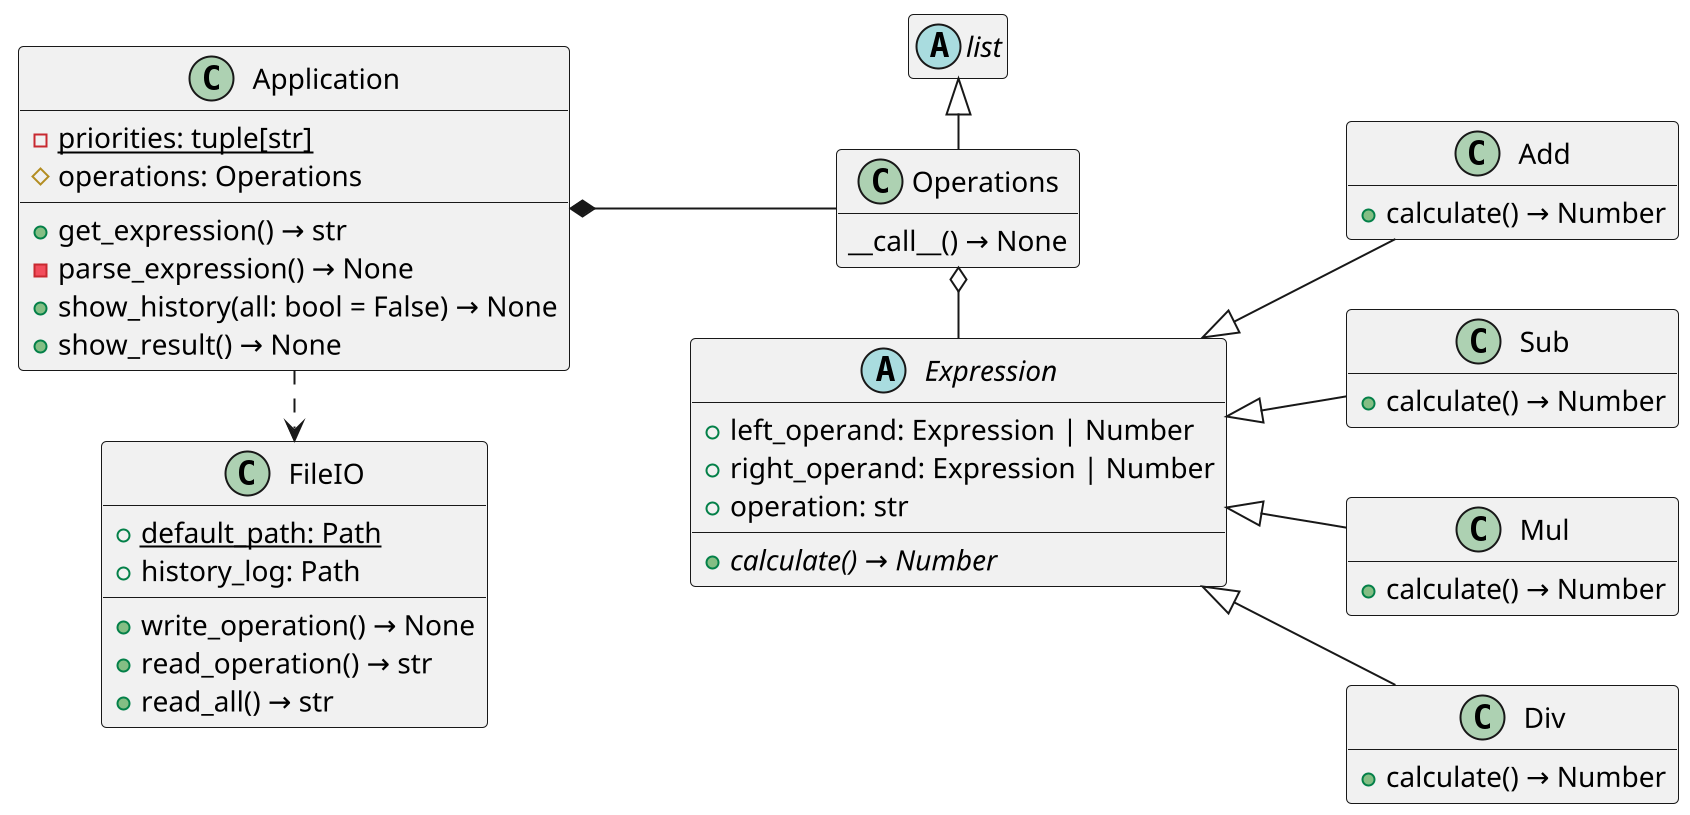 @startuml

scale 2

class FileIO {
    +{static}default_path: Path
    +history_log: Path
    +write_operation() → None
    +read_operation() → str
    +read_all() → str
}

abstract list
hide abstract empty members

class Operations {
    __call__() → None
}
hide class empty members

class Application {
    -{static}priorities: tuple[str]
    #operations: Operations
    +get_expression() → str
    -parse_expression() → None
    +show_history(all: bool = False) → None
    +show_result() → None
}

abstract Expression {
    +left_operand: Expression | Number
    +right_operand: Expression | Number
    +operation: str
    +{abstract}calculate() → Number
}
class Add {
    +calculate() → Number
}
class Sub {
    +calculate() → Number
}
class Mul {
    +calculate() → Number
}
class Div {
    +calculate() → Number
}

left to right direction

list <|-right- Operations

Application *-- Operations
Application .right.> FileIO

Operations o-right- Expression

Expression <|-- Add
Expression <|-- Sub
Expression <|-- Mul
Expression <|-- Div

@enduml
